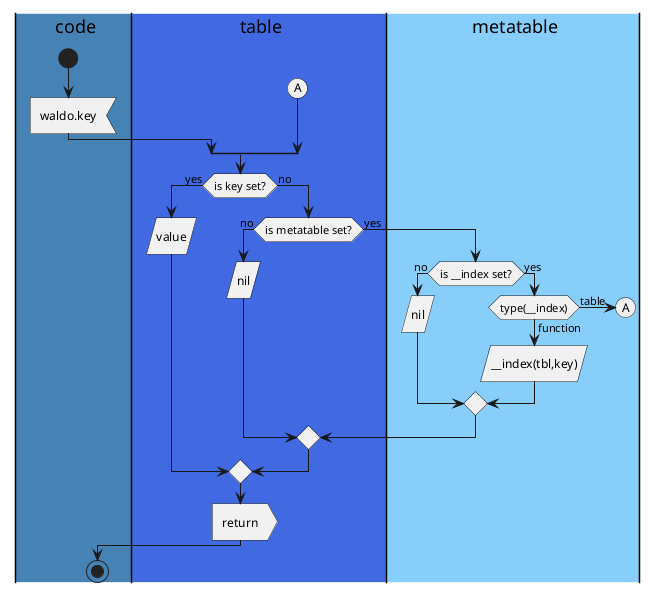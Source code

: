 @startuml table-meta-index
skinparam BackgroundColor transparent
|#SteelBlue|c| code
split
-[hidden]->
start
:waldo.key<
split again
|#RoyalBlue|t| table
-[hidden]->
(A)
end split
if (is key set?) then (yes)
  :value/
else (no)
  if (is metatable set?) then (no)
    :nil/
  else (yes)
    |#LightSkyBlue|m| metatable
    if (is __index set?) then (no)
      :nil/
    else (yes)
      if (type(__index)) then (table)
      (A)
      else (function)
        :__index(tbl,key)/
      endif
    endif
  endif
endif
|t|
:return>
|c|
stop
@enduml
